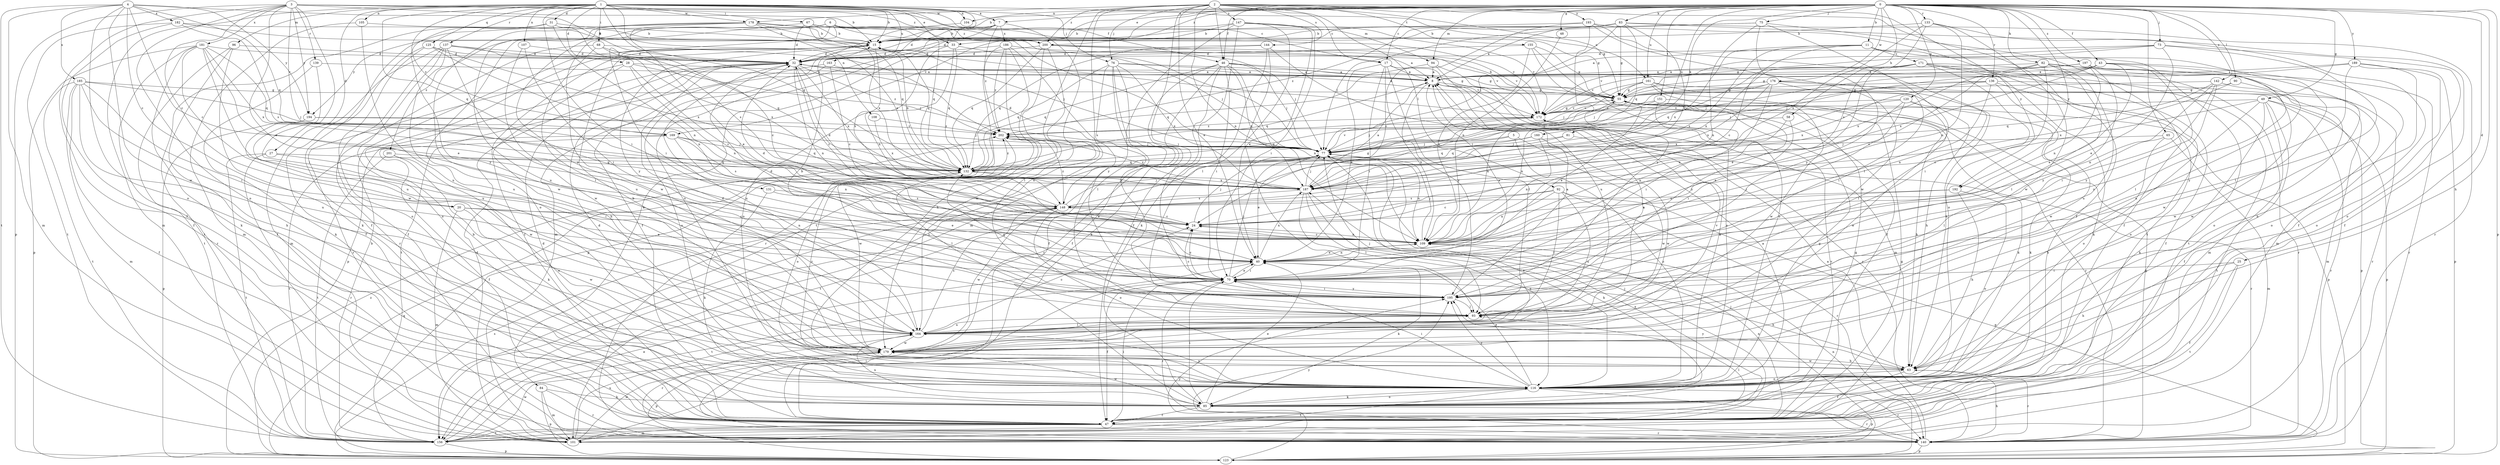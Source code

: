 strict digraph  {
0;
1;
2;
3;
4;
5;
6;
7;
8;
11;
15;
17;
20;
24;
25;
27;
28;
31;
32;
33;
40;
43;
46;
47;
48;
49;
55;
58;
63;
65;
67;
68;
70;
73;
75;
76;
77;
81;
82;
83;
84;
85;
90;
92;
93;
94;
96;
101;
104;
105;
107;
108;
109;
116;
120;
123;
125;
131;
132;
133;
136;
137;
139;
140;
142;
144;
147;
148;
151;
155;
156;
160;
161;
163;
164;
169;
171;
172;
176;
178;
179;
181;
182;
185;
186;
187;
189;
192;
193;
194;
195;
197;
200;
201;
202;
0 -> 7  [label=a];
0 -> 11  [label=b];
0 -> 15  [label=b];
0 -> 17  [label=c];
0 -> 25  [label=d];
0 -> 33  [label=e];
0 -> 43  [label=f];
0 -> 46  [label=f];
0 -> 48  [label=g];
0 -> 49  [label=g];
0 -> 58  [label=h];
0 -> 63  [label=h];
0 -> 65  [label=i];
0 -> 73  [label=j];
0 -> 75  [label=j];
0 -> 81  [label=k];
0 -> 82  [label=k];
0 -> 83  [label=k];
0 -> 90  [label=l];
0 -> 94  [label=m];
0 -> 104  [label=n];
0 -> 120  [label=p];
0 -> 123  [label=p];
0 -> 133  [label=r];
0 -> 136  [label=r];
0 -> 142  [label=s];
0 -> 151  [label=t];
0 -> 160  [label=u];
0 -> 161  [label=u];
0 -> 169  [label=v];
0 -> 176  [label=w];
0 -> 189  [label=y];
0 -> 192  [label=y];
0 -> 197  [label=z];
0 -> 200  [label=z];
1 -> 15  [label=b];
1 -> 27  [label=d];
1 -> 28  [label=d];
1 -> 31  [label=d];
1 -> 33  [label=e];
1 -> 46  [label=f];
1 -> 67  [label=i];
1 -> 68  [label=i];
1 -> 70  [label=i];
1 -> 76  [label=j];
1 -> 94  [label=m];
1 -> 96  [label=m];
1 -> 101  [label=m];
1 -> 104  [label=n];
1 -> 105  [label=n];
1 -> 107  [label=n];
1 -> 108  [label=n];
1 -> 116  [label=o];
1 -> 125  [label=q];
1 -> 131  [label=q];
1 -> 132  [label=q];
1 -> 137  [label=r];
1 -> 161  [label=u];
1 -> 163  [label=u];
1 -> 169  [label=v];
1 -> 178  [label=w];
2 -> 17  [label=c];
2 -> 40  [label=e];
2 -> 46  [label=f];
2 -> 47  [label=f];
2 -> 55  [label=g];
2 -> 70  [label=i];
2 -> 76  [label=j];
2 -> 92  [label=l];
2 -> 101  [label=m];
2 -> 109  [label=n];
2 -> 144  [label=s];
2 -> 147  [label=s];
2 -> 155  [label=t];
2 -> 156  [label=t];
2 -> 178  [label=w];
2 -> 192  [label=y];
2 -> 193  [label=y];
2 -> 200  [label=z];
3 -> 7  [label=a];
3 -> 15  [label=b];
3 -> 17  [label=c];
3 -> 20  [label=c];
3 -> 40  [label=e];
3 -> 47  [label=f];
3 -> 93  [label=l];
3 -> 116  [label=o];
3 -> 123  [label=p];
3 -> 139  [label=r];
3 -> 169  [label=v];
3 -> 181  [label=x];
3 -> 194  [label=y];
3 -> 200  [label=z];
4 -> 20  [label=c];
4 -> 24  [label=c];
4 -> 32  [label=d];
4 -> 101  [label=m];
4 -> 116  [label=o];
4 -> 132  [label=q];
4 -> 156  [label=t];
4 -> 179  [label=w];
4 -> 182  [label=x];
4 -> 185  [label=x];
4 -> 194  [label=y];
5 -> 77  [label=j];
5 -> 116  [label=o];
5 -> 156  [label=t];
5 -> 179  [label=w];
6 -> 55  [label=g];
6 -> 70  [label=i];
6 -> 77  [label=j];
6 -> 116  [label=o];
6 -> 132  [label=q];
6 -> 179  [label=w];
6 -> 200  [label=z];
6 -> 201  [label=z];
7 -> 15  [label=b];
7 -> 84  [label=k];
7 -> 101  [label=m];
7 -> 164  [label=u];
7 -> 186  [label=x];
7 -> 194  [label=y];
7 -> 202  [label=z];
8 -> 55  [label=g];
8 -> 109  [label=n];
8 -> 132  [label=q];
8 -> 140  [label=r];
11 -> 8  [label=a];
11 -> 24  [label=c];
11 -> 101  [label=m];
11 -> 148  [label=s];
11 -> 156  [label=t];
11 -> 171  [label=v];
11 -> 187  [label=x];
15 -> 32  [label=d];
15 -> 47  [label=f];
15 -> 77  [label=j];
15 -> 132  [label=q];
15 -> 148  [label=s];
15 -> 195  [label=y];
17 -> 8  [label=a];
17 -> 40  [label=e];
17 -> 70  [label=i];
17 -> 93  [label=l];
17 -> 172  [label=v];
17 -> 195  [label=y];
20 -> 24  [label=c];
20 -> 40  [label=e];
20 -> 101  [label=m];
20 -> 109  [label=n];
20 -> 179  [label=w];
24 -> 77  [label=j];
24 -> 109  [label=n];
25 -> 47  [label=f];
25 -> 63  [label=h];
25 -> 70  [label=i];
25 -> 156  [label=t];
27 -> 70  [label=i];
27 -> 132  [label=q];
27 -> 140  [label=r];
27 -> 156  [label=t];
28 -> 8  [label=a];
28 -> 24  [label=c];
28 -> 63  [label=h];
28 -> 77  [label=j];
28 -> 109  [label=n];
28 -> 140  [label=r];
31 -> 15  [label=b];
31 -> 109  [label=n];
31 -> 148  [label=s];
31 -> 156  [label=t];
31 -> 195  [label=y];
32 -> 8  [label=a];
32 -> 24  [label=c];
32 -> 109  [label=n];
32 -> 123  [label=p];
32 -> 164  [label=u];
32 -> 187  [label=x];
32 -> 202  [label=z];
33 -> 32  [label=d];
33 -> 77  [label=j];
33 -> 109  [label=n];
33 -> 116  [label=o];
33 -> 132  [label=q];
40 -> 70  [label=i];
40 -> 85  [label=k];
40 -> 109  [label=n];
40 -> 156  [label=t];
40 -> 187  [label=x];
43 -> 8  [label=a];
43 -> 40  [label=e];
43 -> 55  [label=g];
43 -> 77  [label=j];
43 -> 93  [label=l];
43 -> 116  [label=o];
43 -> 187  [label=x];
43 -> 195  [label=y];
46 -> 8  [label=a];
46 -> 47  [label=f];
46 -> 55  [label=g];
46 -> 70  [label=i];
46 -> 77  [label=j];
46 -> 85  [label=k];
46 -> 109  [label=n];
46 -> 132  [label=q];
46 -> 140  [label=r];
46 -> 187  [label=x];
47 -> 15  [label=b];
47 -> 32  [label=d];
47 -> 55  [label=g];
47 -> 70  [label=i];
47 -> 77  [label=j];
47 -> 93  [label=l];
47 -> 101  [label=m];
47 -> 109  [label=n];
47 -> 140  [label=r];
47 -> 156  [label=t];
47 -> 187  [label=x];
48 -> 109  [label=n];
49 -> 24  [label=c];
49 -> 47  [label=f];
49 -> 85  [label=k];
49 -> 116  [label=o];
49 -> 123  [label=p];
49 -> 140  [label=r];
49 -> 156  [label=t];
49 -> 172  [label=v];
55 -> 15  [label=b];
55 -> 32  [label=d];
55 -> 40  [label=e];
55 -> 63  [label=h];
55 -> 109  [label=n];
55 -> 123  [label=p];
55 -> 140  [label=r];
55 -> 172  [label=v];
58 -> 70  [label=i];
58 -> 109  [label=n];
58 -> 202  [label=z];
63 -> 47  [label=f];
63 -> 116  [label=o];
63 -> 140  [label=r];
63 -> 179  [label=w];
63 -> 195  [label=y];
65 -> 63  [label=h];
65 -> 77  [label=j];
65 -> 93  [label=l];
65 -> 101  [label=m];
67 -> 15  [label=b];
67 -> 32  [label=d];
67 -> 77  [label=j];
67 -> 187  [label=x];
67 -> 195  [label=y];
68 -> 24  [label=c];
68 -> 32  [label=d];
68 -> 140  [label=r];
68 -> 164  [label=u];
68 -> 202  [label=z];
70 -> 8  [label=a];
70 -> 24  [label=c];
70 -> 32  [label=d];
70 -> 40  [label=e];
70 -> 47  [label=f];
70 -> 63  [label=h];
70 -> 77  [label=j];
70 -> 140  [label=r];
70 -> 195  [label=y];
73 -> 32  [label=d];
73 -> 40  [label=e];
73 -> 55  [label=g];
73 -> 93  [label=l];
73 -> 116  [label=o];
73 -> 172  [label=v];
75 -> 15  [label=b];
75 -> 47  [label=f];
75 -> 77  [label=j];
75 -> 93  [label=l];
75 -> 109  [label=n];
75 -> 195  [label=y];
76 -> 8  [label=a];
76 -> 47  [label=f];
76 -> 55  [label=g];
76 -> 93  [label=l];
76 -> 132  [label=q];
76 -> 148  [label=s];
76 -> 187  [label=x];
76 -> 195  [label=y];
77 -> 32  [label=d];
77 -> 40  [label=e];
77 -> 109  [label=n];
77 -> 116  [label=o];
77 -> 132  [label=q];
77 -> 172  [label=v];
81 -> 77  [label=j];
81 -> 132  [label=q];
81 -> 140  [label=r];
82 -> 8  [label=a];
82 -> 24  [label=c];
82 -> 70  [label=i];
82 -> 93  [label=l];
82 -> 116  [label=o];
82 -> 140  [label=r];
82 -> 164  [label=u];
82 -> 187  [label=x];
83 -> 8  [label=a];
83 -> 15  [label=b];
83 -> 32  [label=d];
83 -> 47  [label=f];
83 -> 55  [label=g];
83 -> 77  [label=j];
83 -> 132  [label=q];
83 -> 140  [label=r];
83 -> 187  [label=x];
83 -> 202  [label=z];
84 -> 85  [label=k];
84 -> 101  [label=m];
84 -> 123  [label=p];
84 -> 140  [label=r];
85 -> 8  [label=a];
85 -> 40  [label=e];
85 -> 47  [label=f];
85 -> 55  [label=g];
85 -> 70  [label=i];
85 -> 116  [label=o];
85 -> 140  [label=r];
85 -> 164  [label=u];
85 -> 172  [label=v];
85 -> 179  [label=w];
90 -> 55  [label=g];
90 -> 179  [label=w];
90 -> 187  [label=x];
92 -> 24  [label=c];
92 -> 93  [label=l];
92 -> 109  [label=n];
92 -> 123  [label=p];
92 -> 140  [label=r];
92 -> 148  [label=s];
92 -> 164  [label=u];
93 -> 164  [label=u];
94 -> 8  [label=a];
94 -> 101  [label=m];
94 -> 116  [label=o];
94 -> 132  [label=q];
96 -> 32  [label=d];
96 -> 47  [label=f];
96 -> 85  [label=k];
96 -> 156  [label=t];
101 -> 32  [label=d];
101 -> 70  [label=i];
101 -> 164  [label=u];
101 -> 179  [label=w];
104 -> 47  [label=f];
105 -> 15  [label=b];
105 -> 101  [label=m];
105 -> 164  [label=u];
107 -> 32  [label=d];
107 -> 70  [label=i];
107 -> 179  [label=w];
108 -> 187  [label=x];
108 -> 202  [label=z];
109 -> 24  [label=c];
109 -> 32  [label=d];
109 -> 40  [label=e];
109 -> 77  [label=j];
116 -> 8  [label=a];
116 -> 32  [label=d];
116 -> 40  [label=e];
116 -> 55  [label=g];
116 -> 70  [label=i];
116 -> 85  [label=k];
116 -> 123  [label=p];
116 -> 140  [label=r];
116 -> 156  [label=t];
116 -> 164  [label=u];
116 -> 195  [label=y];
116 -> 202  [label=z];
120 -> 40  [label=e];
120 -> 70  [label=i];
120 -> 85  [label=k];
120 -> 172  [label=v];
120 -> 179  [label=w];
120 -> 187  [label=x];
123 -> 77  [label=j];
123 -> 109  [label=n];
123 -> 132  [label=q];
123 -> 148  [label=s];
123 -> 195  [label=y];
123 -> 202  [label=z];
125 -> 32  [label=d];
125 -> 47  [label=f];
125 -> 109  [label=n];
125 -> 116  [label=o];
125 -> 187  [label=x];
131 -> 40  [label=e];
131 -> 85  [label=k];
131 -> 148  [label=s];
132 -> 15  [label=b];
132 -> 40  [label=e];
132 -> 93  [label=l];
132 -> 187  [label=x];
132 -> 202  [label=z];
133 -> 15  [label=b];
133 -> 47  [label=f];
133 -> 109  [label=n];
133 -> 148  [label=s];
133 -> 179  [label=w];
133 -> 187  [label=x];
136 -> 55  [label=g];
136 -> 77  [label=j];
136 -> 109  [label=n];
136 -> 116  [label=o];
136 -> 140  [label=r];
136 -> 179  [label=w];
136 -> 187  [label=x];
137 -> 32  [label=d];
137 -> 47  [label=f];
137 -> 93  [label=l];
137 -> 101  [label=m];
137 -> 116  [label=o];
137 -> 132  [label=q];
137 -> 164  [label=u];
137 -> 187  [label=x];
139 -> 8  [label=a];
139 -> 85  [label=k];
139 -> 164  [label=u];
140 -> 8  [label=a];
140 -> 55  [label=g];
140 -> 63  [label=h];
140 -> 123  [label=p];
140 -> 195  [label=y];
142 -> 55  [label=g];
142 -> 70  [label=i];
142 -> 109  [label=n];
142 -> 132  [label=q];
142 -> 179  [label=w];
142 -> 195  [label=y];
144 -> 32  [label=d];
144 -> 85  [label=k];
144 -> 93  [label=l];
144 -> 132  [label=q];
144 -> 164  [label=u];
147 -> 15  [label=b];
147 -> 32  [label=d];
147 -> 40  [label=e];
147 -> 47  [label=f];
147 -> 70  [label=i];
147 -> 93  [label=l];
147 -> 156  [label=t];
147 -> 172  [label=v];
148 -> 24  [label=c];
148 -> 32  [label=d];
148 -> 55  [label=g];
148 -> 77  [label=j];
148 -> 116  [label=o];
148 -> 156  [label=t];
148 -> 179  [label=w];
148 -> 202  [label=z];
151 -> 70  [label=i];
151 -> 85  [label=k];
151 -> 109  [label=n];
151 -> 172  [label=v];
155 -> 32  [label=d];
155 -> 47  [label=f];
155 -> 55  [label=g];
155 -> 109  [label=n];
155 -> 116  [label=o];
156 -> 15  [label=b];
156 -> 40  [label=e];
156 -> 123  [label=p];
156 -> 179  [label=w];
160 -> 77  [label=j];
160 -> 109  [label=n];
160 -> 132  [label=q];
160 -> 179  [label=w];
161 -> 55  [label=g];
161 -> 63  [label=h];
161 -> 77  [label=j];
161 -> 123  [label=p];
161 -> 172  [label=v];
161 -> 179  [label=w];
161 -> 195  [label=y];
163 -> 8  [label=a];
163 -> 24  [label=c];
163 -> 116  [label=o];
163 -> 156  [label=t];
164 -> 8  [label=a];
164 -> 24  [label=c];
164 -> 32  [label=d];
164 -> 77  [label=j];
164 -> 93  [label=l];
164 -> 140  [label=r];
164 -> 148  [label=s];
164 -> 172  [label=v];
164 -> 179  [label=w];
169 -> 47  [label=f];
169 -> 77  [label=j];
169 -> 109  [label=n];
169 -> 132  [label=q];
169 -> 148  [label=s];
169 -> 156  [label=t];
171 -> 8  [label=a];
171 -> 40  [label=e];
171 -> 47  [label=f];
171 -> 63  [label=h];
171 -> 85  [label=k];
171 -> 101  [label=m];
171 -> 132  [label=q];
171 -> 140  [label=r];
171 -> 187  [label=x];
172 -> 55  [label=g];
172 -> 77  [label=j];
172 -> 132  [label=q];
172 -> 202  [label=z];
176 -> 55  [label=g];
176 -> 70  [label=i];
176 -> 77  [label=j];
176 -> 93  [label=l];
176 -> 101  [label=m];
176 -> 109  [label=n];
176 -> 187  [label=x];
176 -> 202  [label=z];
178 -> 15  [label=b];
178 -> 40  [label=e];
178 -> 47  [label=f];
178 -> 132  [label=q];
178 -> 164  [label=u];
178 -> 172  [label=v];
178 -> 179  [label=w];
178 -> 187  [label=x];
179 -> 15  [label=b];
179 -> 63  [label=h];
179 -> 123  [label=p];
181 -> 32  [label=d];
181 -> 40  [label=e];
181 -> 85  [label=k];
181 -> 123  [label=p];
181 -> 132  [label=q];
181 -> 140  [label=r];
181 -> 164  [label=u];
181 -> 179  [label=w];
181 -> 187  [label=x];
182 -> 15  [label=b];
182 -> 47  [label=f];
182 -> 148  [label=s];
182 -> 156  [label=t];
182 -> 172  [label=v];
185 -> 47  [label=f];
185 -> 55  [label=g];
185 -> 63  [label=h];
185 -> 70  [label=i];
185 -> 77  [label=j];
185 -> 101  [label=m];
185 -> 156  [label=t];
185 -> 164  [label=u];
186 -> 32  [label=d];
186 -> 63  [label=h];
186 -> 123  [label=p];
186 -> 140  [label=r];
186 -> 172  [label=v];
186 -> 195  [label=y];
186 -> 202  [label=z];
187 -> 8  [label=a];
187 -> 77  [label=j];
187 -> 85  [label=k];
187 -> 93  [label=l];
187 -> 116  [label=o];
187 -> 148  [label=s];
187 -> 202  [label=z];
189 -> 8  [label=a];
189 -> 63  [label=h];
189 -> 77  [label=j];
189 -> 116  [label=o];
189 -> 123  [label=p];
189 -> 195  [label=y];
192 -> 24  [label=c];
192 -> 63  [label=h];
192 -> 116  [label=o];
192 -> 148  [label=s];
193 -> 15  [label=b];
193 -> 24  [label=c];
193 -> 116  [label=o];
193 -> 156  [label=t];
193 -> 179  [label=w];
193 -> 195  [label=y];
194 -> 77  [label=j];
194 -> 123  [label=p];
194 -> 179  [label=w];
194 -> 202  [label=z];
195 -> 8  [label=a];
195 -> 15  [label=b];
195 -> 24  [label=c];
195 -> 70  [label=i];
195 -> 93  [label=l];
195 -> 132  [label=q];
197 -> 8  [label=a];
197 -> 109  [label=n];
197 -> 164  [label=u];
197 -> 172  [label=v];
197 -> 179  [label=w];
197 -> 195  [label=y];
200 -> 8  [label=a];
200 -> 32  [label=d];
200 -> 77  [label=j];
200 -> 93  [label=l];
200 -> 132  [label=q];
200 -> 172  [label=v];
200 -> 179  [label=w];
201 -> 85  [label=k];
201 -> 116  [label=o];
201 -> 132  [label=q];
201 -> 156  [label=t];
202 -> 77  [label=j];
202 -> 116  [label=o];
202 -> 179  [label=w];
}
